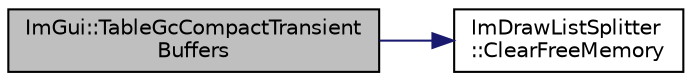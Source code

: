 digraph "ImGui::TableGcCompactTransientBuffers"
{
 // LATEX_PDF_SIZE
  edge [fontname="Helvetica",fontsize="10",labelfontname="Helvetica",labelfontsize="10"];
  node [fontname="Helvetica",fontsize="10",shape=record];
  rankdir="LR";
  Node1 [label="ImGui::TableGcCompactTransient\lBuffers",height=0.2,width=0.4,color="black", fillcolor="grey75", style="filled", fontcolor="black",tooltip=" "];
  Node1 -> Node2 [color="midnightblue",fontsize="10",style="solid",fontname="Helvetica"];
  Node2 [label="ImDrawListSplitter\l::ClearFreeMemory",height=0.2,width=0.4,color="black", fillcolor="white", style="filled",URL="$struct_im_draw_list_splitter.html#a95dbdaa7ea2a0328a85732ed210a549b",tooltip=" "];
}
